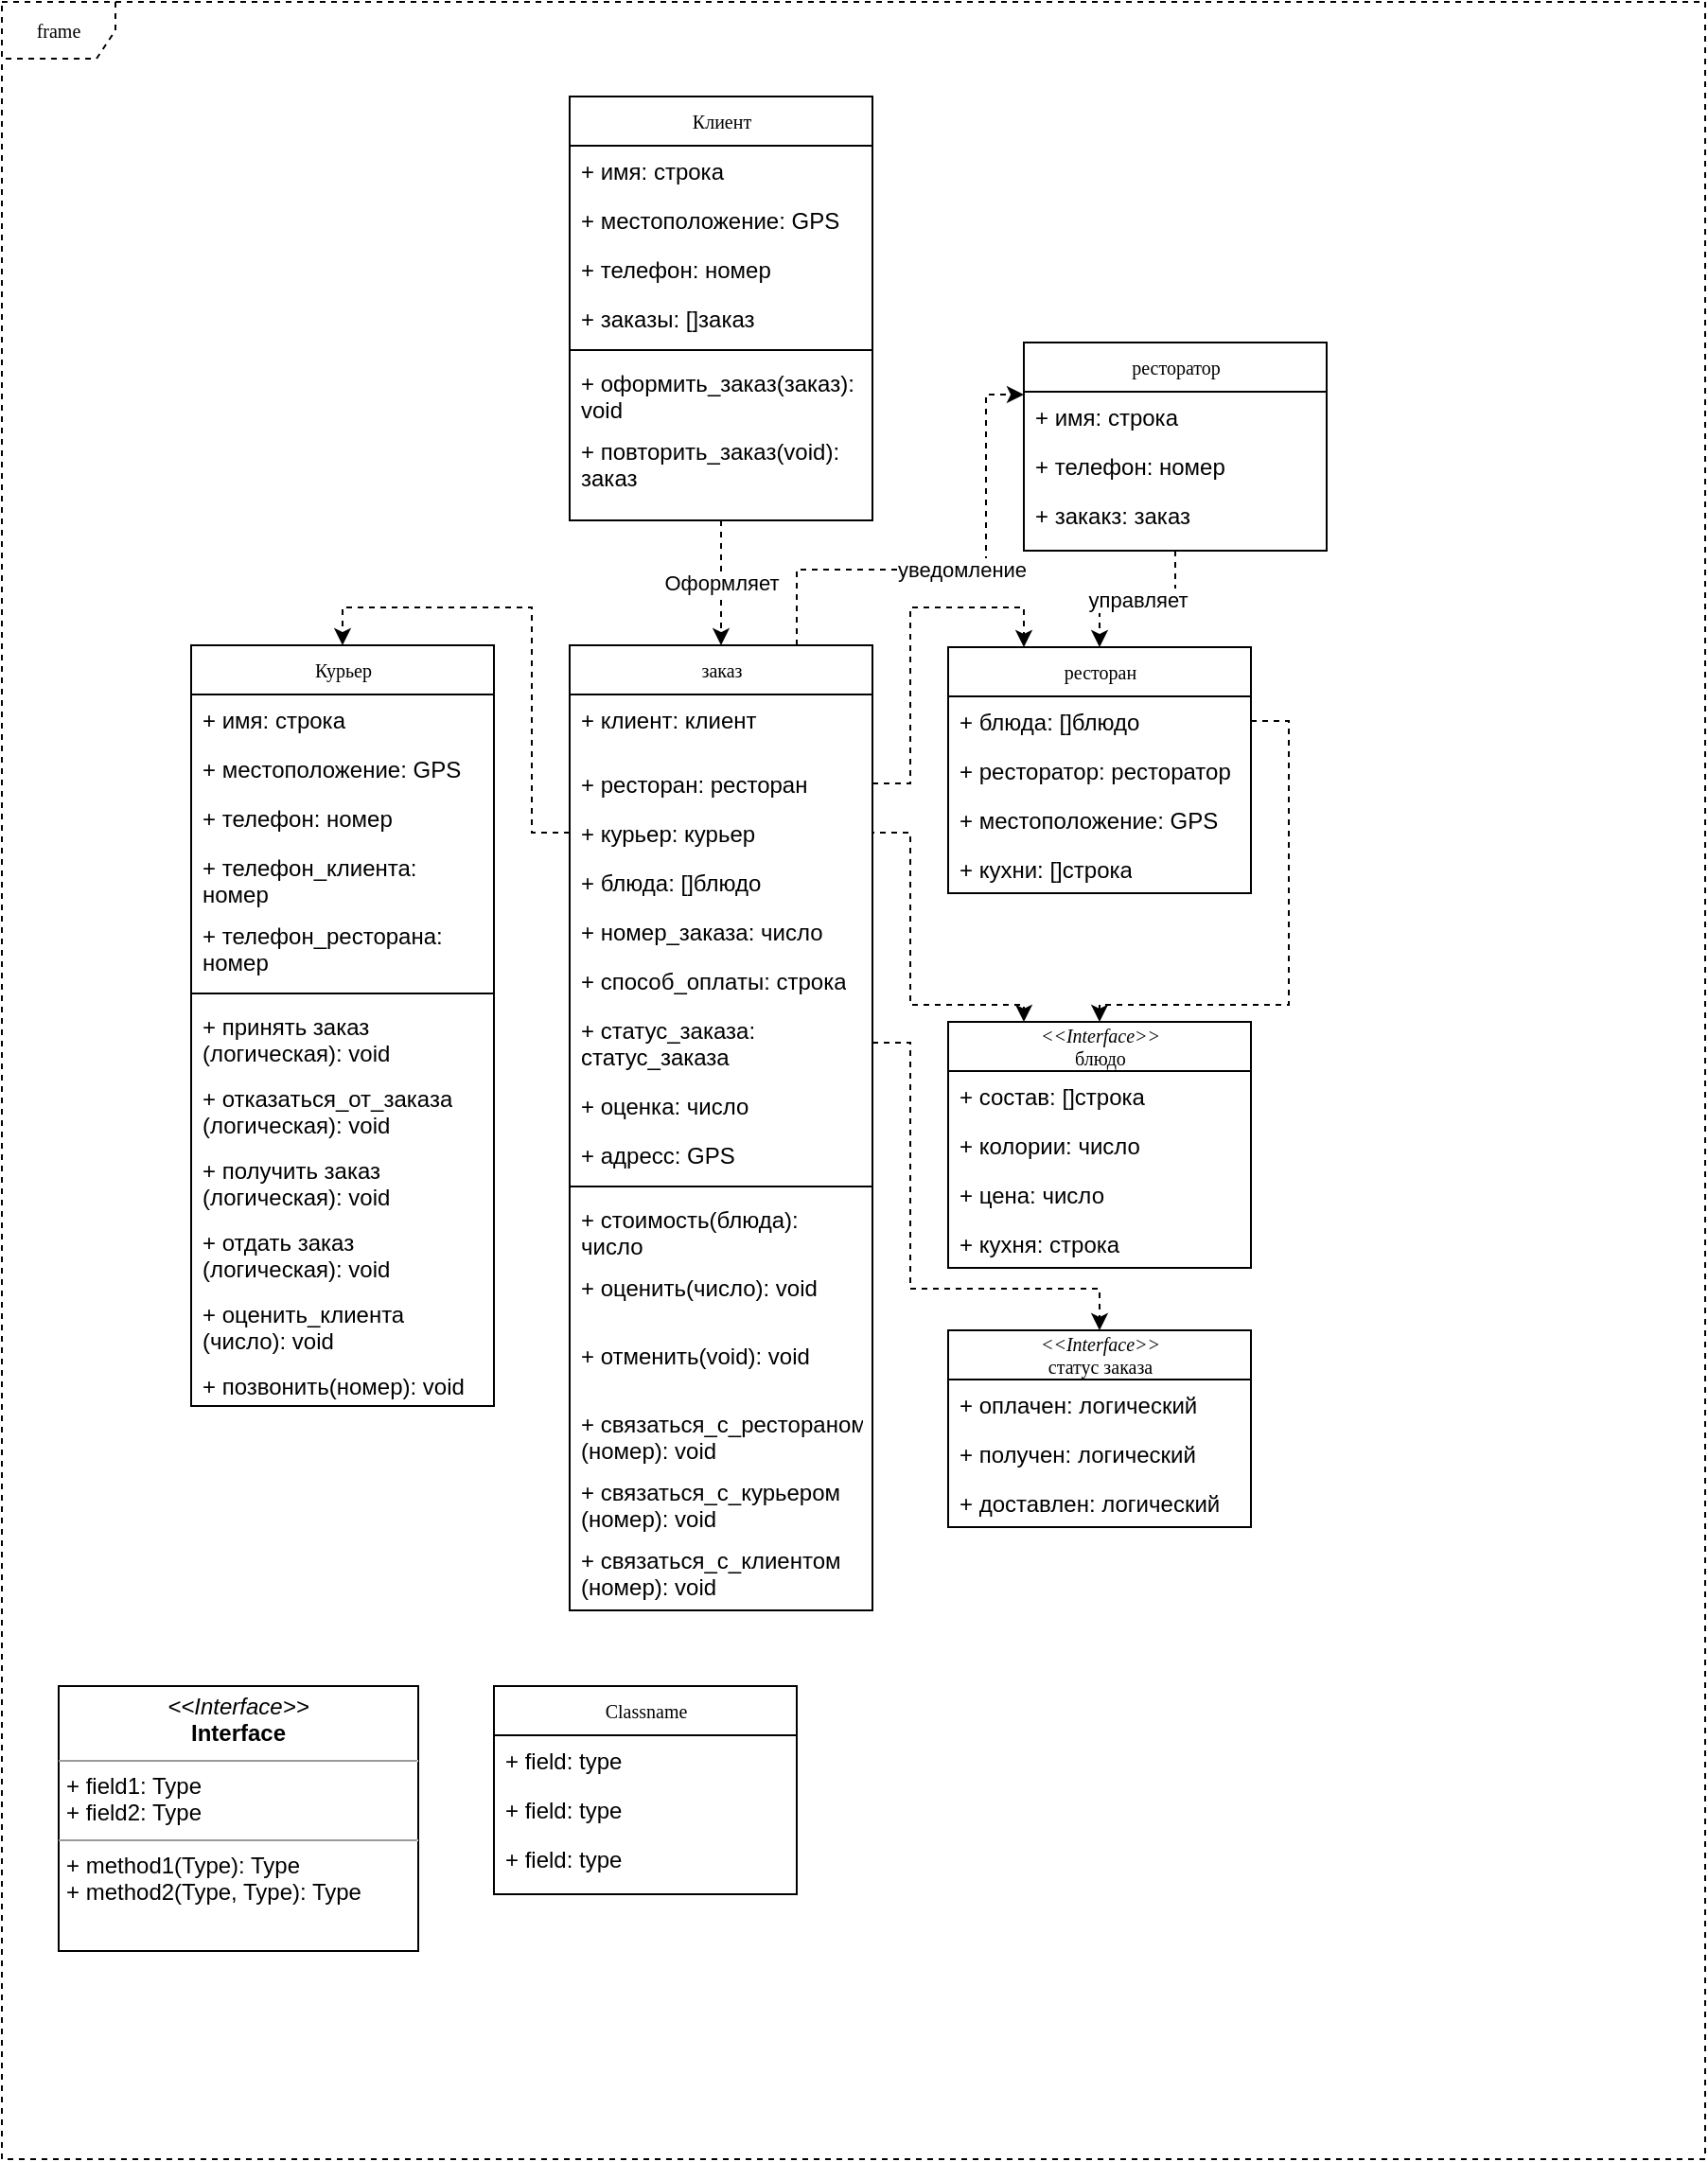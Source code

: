 <mxfile version="12.0.0" type="github" pages="1"><diagram name="Page-1" id="c4acf3e9-155e-7222-9cf6-157b1a14988f"><mxGraphModel dx="854" dy="443" grid="1" gridSize="10" guides="1" tooltips="1" connect="1" arrows="1" fold="1" page="1" pageScale="1" pageWidth="827" pageHeight="1169" background="#ffffff" math="0" shadow="0"><root><mxCell id="0"/><mxCell id="1" parent="0"/><mxCell id="17acba5748e5396b-1" value="frame" style="shape=umlFrame;whiteSpace=wrap;html=1;rounded=0;shadow=0;comic=0;labelBackgroundColor=none;strokeColor=#000000;strokeWidth=1;fillColor=#ffffff;fontFamily=Verdana;fontSize=10;fontColor=#000000;align=center;dashed=1;" parent="1" vertex="1"><mxGeometry x="20" y="20" width="900" height="1140" as="geometry"/></mxCell><mxCell id="17acba5748e5396b-30" value="Classname" style="swimlane;html=1;fontStyle=0;childLayout=stackLayout;horizontal=1;startSize=26;fillColor=none;horizontalStack=0;resizeParent=1;resizeLast=0;collapsible=1;marginBottom=0;swimlaneFillColor=#ffffff;rounded=0;shadow=0;comic=0;labelBackgroundColor=none;strokeColor=#000000;strokeWidth=1;fontFamily=Verdana;fontSize=10;fontColor=#000000;align=center;" parent="1" vertex="1"><mxGeometry x="280" y="910" width="160" height="110" as="geometry"/></mxCell><mxCell id="17acba5748e5396b-31" value="+ field: type" style="text;html=1;strokeColor=none;fillColor=none;align=left;verticalAlign=top;spacingLeft=4;spacingRight=4;whiteSpace=wrap;overflow=hidden;rotatable=0;points=[[0,0.5],[1,0.5]];portConstraint=eastwest;" parent="17acba5748e5396b-30" vertex="1"><mxGeometry y="26" width="160" height="26" as="geometry"/></mxCell><mxCell id="17acba5748e5396b-32" value="+ field: type" style="text;html=1;strokeColor=none;fillColor=none;align=left;verticalAlign=top;spacingLeft=4;spacingRight=4;whiteSpace=wrap;overflow=hidden;rotatable=0;points=[[0,0.5],[1,0.5]];portConstraint=eastwest;" parent="17acba5748e5396b-30" vertex="1"><mxGeometry y="52" width="160" height="26" as="geometry"/></mxCell><mxCell id="17acba5748e5396b-33" value="+ field: type" style="text;html=1;strokeColor=none;fillColor=none;align=left;verticalAlign=top;spacingLeft=4;spacingRight=4;whiteSpace=wrap;overflow=hidden;rotatable=0;points=[[0,0.5],[1,0.5]];portConstraint=eastwest;" parent="17acba5748e5396b-30" vertex="1"><mxGeometry y="78" width="160" height="26" as="geometry"/></mxCell><mxCell id="5d2195bd80daf111-20" value="&lt;p style=&quot;margin:0px;margin-top:4px;text-align:center;&quot;&gt;&lt;i&gt;&amp;lt;&amp;lt;Interface&amp;gt;&amp;gt;&lt;/i&gt;&lt;br/&gt;&lt;b&gt;Interface&lt;/b&gt;&lt;/p&gt;&lt;hr size=&quot;1&quot;/&gt;&lt;p style=&quot;margin:0px;margin-left:4px;&quot;&gt;+ field1: Type&lt;br/&gt;+ field2: Type&lt;/p&gt;&lt;hr size=&quot;1&quot;/&gt;&lt;p style=&quot;margin:0px;margin-left:4px;&quot;&gt;+ method1(Type): Type&lt;br/&gt;+ method2(Type, Type): Type&lt;/p&gt;" style="verticalAlign=top;align=left;overflow=fill;fontSize=12;fontFamily=Helvetica;html=1;rounded=0;shadow=0;comic=0;labelBackgroundColor=none;strokeColor=#000000;strokeWidth=1;fillColor=#ffffff;" parent="1" vertex="1"><mxGeometry x="50" y="910" width="190" height="140" as="geometry"/></mxCell><mxCell id="8MSzDCu0EKdNFZ3Y8yDZ-16" style="edgeStyle=orthogonalEdgeStyle;rounded=0;orthogonalLoop=1;jettySize=auto;html=1;exitX=1;exitY=0.5;exitDx=0;exitDy=0;entryX=0.25;entryY=0;entryDx=0;entryDy=0;strokeColor=#000000;dashed=1;" edge="1" parent="1" source="8MSzDCu0EKdNFZ3Y8yDZ-7" target="8MSzDCu0EKdNFZ3Y8yDZ-13"><mxGeometry relative="1" as="geometry"><Array as="points"><mxPoint x="480" y="459"/><mxPoint x="500" y="459"/><mxPoint x="500" y="550"/><mxPoint x="560" y="550"/></Array></mxGeometry></mxCell><mxCell id="8MSzDCu0EKdNFZ3Y8yDZ-84" value="уведомление" style="edgeStyle=orthogonalEdgeStyle;rounded=0;orthogonalLoop=1;jettySize=auto;html=1;exitX=0.75;exitY=0;exitDx=0;exitDy=0;entryX=0;entryY=0.25;entryDx=0;entryDy=0;dashed=1;strokeColor=#000000;" edge="1" parent="1" source="8MSzDCu0EKdNFZ3Y8yDZ-6" target="8MSzDCu0EKdNFZ3Y8yDZ-63"><mxGeometry relative="1" as="geometry"><Array as="points"><mxPoint x="440" y="320"/><mxPoint x="540" y="320"/><mxPoint x="540" y="228"/></Array></mxGeometry></mxCell><mxCell id="8MSzDCu0EKdNFZ3Y8yDZ-6" value="заказ" style="swimlane;html=1;fontStyle=0;childLayout=stackLayout;horizontal=1;startSize=26;fillColor=none;horizontalStack=0;resizeParent=1;resizeLast=0;collapsible=1;marginBottom=0;swimlaneFillColor=#ffffff;rounded=0;shadow=0;comic=0;labelBackgroundColor=none;strokeColor=#000000;strokeWidth=1;fontFamily=Verdana;fontSize=10;fontColor=#000000;align=center;" vertex="1" parent="1"><mxGeometry x="320" y="360" width="160" height="510" as="geometry"/></mxCell><mxCell id="8MSzDCu0EKdNFZ3Y8yDZ-52" value="+ клиент: клиент" style="text;html=1;strokeColor=none;fillColor=none;align=left;verticalAlign=top;spacingLeft=4;spacingRight=4;whiteSpace=wrap;overflow=hidden;rotatable=0;points=[[0,0.5],[1,0.5]];portConstraint=eastwest;" vertex="1" parent="8MSzDCu0EKdNFZ3Y8yDZ-6"><mxGeometry y="26" width="160" height="34" as="geometry"/></mxCell><mxCell id="8MSzDCu0EKdNFZ3Y8yDZ-54" value="+ ресторан: ресторан" style="text;html=1;strokeColor=none;fillColor=none;align=left;verticalAlign=top;spacingLeft=4;spacingRight=4;whiteSpace=wrap;overflow=hidden;rotatable=0;points=[[0,0.5],[1,0.5]];portConstraint=eastwest;" vertex="1" parent="8MSzDCu0EKdNFZ3Y8yDZ-6"><mxGeometry y="60" width="160" height="26" as="geometry"/></mxCell><mxCell id="8MSzDCu0EKdNFZ3Y8yDZ-8" value="+ курьер: курьер" style="text;html=1;strokeColor=none;fillColor=none;align=left;verticalAlign=top;spacingLeft=4;spacingRight=4;whiteSpace=wrap;overflow=hidden;rotatable=0;points=[[0,0.5],[1,0.5]];portConstraint=eastwest;" vertex="1" parent="8MSzDCu0EKdNFZ3Y8yDZ-6"><mxGeometry y="86" width="160" height="26" as="geometry"/></mxCell><mxCell id="8MSzDCu0EKdNFZ3Y8yDZ-7" value="+ блюда: []блюдо" style="text;html=1;strokeColor=none;fillColor=none;align=left;verticalAlign=top;spacingLeft=4;spacingRight=4;whiteSpace=wrap;overflow=hidden;rotatable=0;points=[[0,0.5],[1,0.5]];portConstraint=eastwest;" vertex="1" parent="8MSzDCu0EKdNFZ3Y8yDZ-6"><mxGeometry y="112" width="160" height="26" as="geometry"/></mxCell><mxCell id="8MSzDCu0EKdNFZ3Y8yDZ-20" value="+ номер_заказа: число" style="text;html=1;strokeColor=none;fillColor=none;align=left;verticalAlign=top;spacingLeft=4;spacingRight=4;whiteSpace=wrap;overflow=hidden;rotatable=0;points=[[0,0.5],[1,0.5]];portConstraint=eastwest;" vertex="1" parent="8MSzDCu0EKdNFZ3Y8yDZ-6"><mxGeometry y="138" width="160" height="26" as="geometry"/></mxCell><mxCell id="8MSzDCu0EKdNFZ3Y8yDZ-21" value="+ способ_оплаты: строка" style="text;html=1;strokeColor=none;fillColor=none;align=left;verticalAlign=top;spacingLeft=4;spacingRight=4;whiteSpace=wrap;overflow=hidden;rotatable=0;points=[[0,0.5],[1,0.5]];portConstraint=eastwest;" vertex="1" parent="8MSzDCu0EKdNFZ3Y8yDZ-6"><mxGeometry y="164" width="160" height="26" as="geometry"/></mxCell><mxCell id="8MSzDCu0EKdNFZ3Y8yDZ-22" value="+ статус_заказа: статус_заказа" style="text;html=1;strokeColor=none;fillColor=none;align=left;verticalAlign=top;spacingLeft=4;spacingRight=4;whiteSpace=wrap;overflow=hidden;rotatable=0;points=[[0,0.5],[1,0.5]];portConstraint=eastwest;" vertex="1" parent="8MSzDCu0EKdNFZ3Y8yDZ-6"><mxGeometry y="190" width="160" height="40" as="geometry"/></mxCell><mxCell id="8MSzDCu0EKdNFZ3Y8yDZ-31" value="+ оценка: число" style="text;html=1;strokeColor=none;fillColor=none;align=left;verticalAlign=top;spacingLeft=4;spacingRight=4;whiteSpace=wrap;overflow=hidden;rotatable=0;points=[[0,0.5],[1,0.5]];portConstraint=eastwest;" vertex="1" parent="8MSzDCu0EKdNFZ3Y8yDZ-6"><mxGeometry y="230" width="160" height="26" as="geometry"/></mxCell><mxCell id="8MSzDCu0EKdNFZ3Y8yDZ-39" value="+ адресс: GPS" style="text;html=1;strokeColor=none;fillColor=none;align=left;verticalAlign=top;spacingLeft=4;spacingRight=4;whiteSpace=wrap;overflow=hidden;rotatable=0;points=[[0,0.5],[1,0.5]];portConstraint=eastwest;" vertex="1" parent="8MSzDCu0EKdNFZ3Y8yDZ-6"><mxGeometry y="256" width="160" height="26" as="geometry"/></mxCell><mxCell id="8MSzDCu0EKdNFZ3Y8yDZ-37" value="" style="line;strokeWidth=1;fillColor=none;align=left;verticalAlign=middle;spacingTop=-1;spacingLeft=3;spacingRight=3;rotatable=0;labelPosition=right;points=[];portConstraint=eastwest;" vertex="1" parent="8MSzDCu0EKdNFZ3Y8yDZ-6"><mxGeometry y="282" width="160" height="8" as="geometry"/></mxCell><mxCell id="8MSzDCu0EKdNFZ3Y8yDZ-36" value="+ стоимость(блюда):&#xA; число" style="text;strokeColor=none;fillColor=none;align=left;verticalAlign=top;spacingLeft=4;spacingRight=4;overflow=hidden;rotatable=0;points=[[0,0.5],[1,0.5]];portConstraint=eastwest;" vertex="1" parent="8MSzDCu0EKdNFZ3Y8yDZ-6"><mxGeometry y="290" width="160" height="36" as="geometry"/></mxCell><mxCell id="8MSzDCu0EKdNFZ3Y8yDZ-46" value="+ оценить(число): void" style="text;strokeColor=none;fillColor=none;align=left;verticalAlign=top;spacingLeft=4;spacingRight=4;overflow=hidden;rotatable=0;points=[[0,0.5],[1,0.5]];portConstraint=eastwest;" vertex="1" parent="8MSzDCu0EKdNFZ3Y8yDZ-6"><mxGeometry y="326" width="160" height="36" as="geometry"/></mxCell><mxCell id="8MSzDCu0EKdNFZ3Y8yDZ-81" value="+ отменить(void): void" style="text;strokeColor=none;fillColor=none;align=left;verticalAlign=top;spacingLeft=4;spacingRight=4;overflow=hidden;rotatable=0;points=[[0,0.5],[1,0.5]];portConstraint=eastwest;" vertex="1" parent="8MSzDCu0EKdNFZ3Y8yDZ-6"><mxGeometry y="362" width="160" height="36" as="geometry"/></mxCell><mxCell id="8MSzDCu0EKdNFZ3Y8yDZ-82" value="+ связаться_с_рестораном&#xA;(номер): void" style="text;strokeColor=none;fillColor=none;align=left;verticalAlign=top;spacingLeft=4;spacingRight=4;overflow=hidden;rotatable=0;points=[[0,0.5],[1,0.5]];portConstraint=eastwest;" vertex="1" parent="8MSzDCu0EKdNFZ3Y8yDZ-6"><mxGeometry y="398" width="160" height="36" as="geometry"/></mxCell><mxCell id="8MSzDCu0EKdNFZ3Y8yDZ-70" value="+ связаться_с_курьером&#xA;(номер): void" style="text;strokeColor=none;fillColor=none;align=left;verticalAlign=top;spacingLeft=4;spacingRight=4;overflow=hidden;rotatable=0;points=[[0,0.5],[1,0.5]];portConstraint=eastwest;" vertex="1" parent="8MSzDCu0EKdNFZ3Y8yDZ-6"><mxGeometry y="434" width="160" height="36" as="geometry"/></mxCell><mxCell id="8MSzDCu0EKdNFZ3Y8yDZ-83" value="+ связаться_с_клиентом&#xA;(номер): void" style="text;strokeColor=none;fillColor=none;align=left;verticalAlign=top;spacingLeft=4;spacingRight=4;overflow=hidden;rotatable=0;points=[[0,0.5],[1,0.5]];portConstraint=eastwest;" vertex="1" parent="8MSzDCu0EKdNFZ3Y8yDZ-6"><mxGeometry y="470" width="160" height="36" as="geometry"/></mxCell><mxCell id="8MSzDCu0EKdNFZ3Y8yDZ-10" value="Курьер" style="swimlane;html=1;fontStyle=0;childLayout=stackLayout;horizontal=1;startSize=26;fillColor=none;horizontalStack=0;resizeParent=1;resizeLast=0;collapsible=1;marginBottom=0;swimlaneFillColor=#ffffff;rounded=0;shadow=0;comic=0;labelBackgroundColor=none;strokeColor=#000000;strokeWidth=1;fontFamily=Verdana;fontSize=10;fontColor=#000000;align=center;" vertex="1" parent="1"><mxGeometry x="120" y="360" width="160" height="402" as="geometry"/></mxCell><mxCell id="8MSzDCu0EKdNFZ3Y8yDZ-11" value="+ имя: строка" style="text;html=1;strokeColor=none;fillColor=none;align=left;verticalAlign=top;spacingLeft=4;spacingRight=4;whiteSpace=wrap;overflow=hidden;rotatable=0;points=[[0,0.5],[1,0.5]];portConstraint=eastwest;" vertex="1" parent="8MSzDCu0EKdNFZ3Y8yDZ-10"><mxGeometry y="26" width="160" height="26" as="geometry"/></mxCell><mxCell id="8MSzDCu0EKdNFZ3Y8yDZ-12" value="+ местоположение: GPS" style="text;html=1;strokeColor=none;fillColor=none;align=left;verticalAlign=top;spacingLeft=4;spacingRight=4;whiteSpace=wrap;overflow=hidden;rotatable=0;points=[[0,0.5],[1,0.5]];portConstraint=eastwest;" vertex="1" parent="8MSzDCu0EKdNFZ3Y8yDZ-10"><mxGeometry y="52" width="160" height="26" as="geometry"/></mxCell><mxCell id="8MSzDCu0EKdNFZ3Y8yDZ-80" value="+ телефон: номер" style="text;html=1;strokeColor=none;fillColor=none;align=left;verticalAlign=top;spacingLeft=4;spacingRight=4;whiteSpace=wrap;overflow=hidden;rotatable=0;points=[[0,0.5],[1,0.5]];portConstraint=eastwest;" vertex="1" parent="8MSzDCu0EKdNFZ3Y8yDZ-10"><mxGeometry y="78" width="160" height="26" as="geometry"/></mxCell><mxCell id="8MSzDCu0EKdNFZ3Y8yDZ-38" value="+ телефон_клиента: номер" style="text;html=1;strokeColor=none;fillColor=none;align=left;verticalAlign=top;spacingLeft=4;spacingRight=4;whiteSpace=wrap;overflow=hidden;rotatable=0;points=[[0,0.5],[1,0.5]];portConstraint=eastwest;" vertex="1" parent="8MSzDCu0EKdNFZ3Y8yDZ-10"><mxGeometry y="104" width="160" height="36" as="geometry"/></mxCell><mxCell id="8MSzDCu0EKdNFZ3Y8yDZ-79" value="+ телефон_ресторана: номер" style="text;html=1;strokeColor=none;fillColor=none;align=left;verticalAlign=top;spacingLeft=4;spacingRight=4;whiteSpace=wrap;overflow=hidden;rotatable=0;points=[[0,0.5],[1,0.5]];portConstraint=eastwest;" vertex="1" parent="8MSzDCu0EKdNFZ3Y8yDZ-10"><mxGeometry y="140" width="160" height="40" as="geometry"/></mxCell><mxCell id="8MSzDCu0EKdNFZ3Y8yDZ-47" value="" style="line;strokeWidth=1;fillColor=none;align=left;verticalAlign=middle;spacingTop=-1;spacingLeft=3;spacingRight=3;rotatable=0;labelPosition=right;points=[];portConstraint=eastwest;" vertex="1" parent="8MSzDCu0EKdNFZ3Y8yDZ-10"><mxGeometry y="180" width="160" height="8" as="geometry"/></mxCell><mxCell id="8MSzDCu0EKdNFZ3Y8yDZ-78" value="+ принять заказ&lt;br&gt;&lt;div&gt;(логическая): void&lt;/div&gt;&lt;div&gt;&lt;br&gt;&lt;/div&gt;" style="text;html=1;strokeColor=none;fillColor=none;align=left;verticalAlign=top;spacingLeft=4;spacingRight=4;whiteSpace=wrap;overflow=hidden;rotatable=0;points=[[0,0.5],[1,0.5]];portConstraint=eastwest;" vertex="1" parent="8MSzDCu0EKdNFZ3Y8yDZ-10"><mxGeometry y="188" width="160" height="38" as="geometry"/></mxCell><mxCell id="8MSzDCu0EKdNFZ3Y8yDZ-48" value="+ отказаться_от_заказа&lt;br&gt;&lt;div&gt;(логическая): void&lt;/div&gt;&lt;div&gt;&lt;br&gt;&lt;/div&gt;" style="text;html=1;strokeColor=none;fillColor=none;align=left;verticalAlign=top;spacingLeft=4;spacingRight=4;whiteSpace=wrap;overflow=hidden;rotatable=0;points=[[0,0.5],[1,0.5]];portConstraint=eastwest;" vertex="1" parent="8MSzDCu0EKdNFZ3Y8yDZ-10"><mxGeometry y="226" width="160" height="38" as="geometry"/></mxCell><mxCell id="8MSzDCu0EKdNFZ3Y8yDZ-76" value="+ получить заказ&lt;br&gt;&lt;div&gt;(логическая): void&lt;/div&gt;&lt;div&gt;&lt;br&gt;&lt;/div&gt;" style="text;html=1;strokeColor=none;fillColor=none;align=left;verticalAlign=top;spacingLeft=4;spacingRight=4;whiteSpace=wrap;overflow=hidden;rotatable=0;points=[[0,0.5],[1,0.5]];portConstraint=eastwest;" vertex="1" parent="8MSzDCu0EKdNFZ3Y8yDZ-10"><mxGeometry y="264" width="160" height="38" as="geometry"/></mxCell><mxCell id="8MSzDCu0EKdNFZ3Y8yDZ-49" value="+ отдать заказ&lt;br&gt;(логическая): void" style="text;html=1;strokeColor=none;fillColor=none;align=left;verticalAlign=top;spacingLeft=4;spacingRight=4;whiteSpace=wrap;overflow=hidden;rotatable=0;points=[[0,0.5],[1,0.5]];portConstraint=eastwest;" vertex="1" parent="8MSzDCu0EKdNFZ3Y8yDZ-10"><mxGeometry y="302" width="160" height="38" as="geometry"/></mxCell><mxCell id="8MSzDCu0EKdNFZ3Y8yDZ-50" value="+ оценить_клиента&lt;br&gt;(число): void" style="text;html=1;strokeColor=none;fillColor=none;align=left;verticalAlign=top;spacingLeft=4;spacingRight=4;whiteSpace=wrap;overflow=hidden;rotatable=0;points=[[0,0.5],[1,0.5]];portConstraint=eastwest;" vertex="1" parent="8MSzDCu0EKdNFZ3Y8yDZ-10"><mxGeometry y="340" width="160" height="38" as="geometry"/></mxCell><mxCell id="8MSzDCu0EKdNFZ3Y8yDZ-51" value="+ позвонить(номер): void" style="text;html=1;strokeColor=none;fillColor=none;align=left;verticalAlign=top;spacingLeft=4;spacingRight=4;whiteSpace=wrap;overflow=hidden;rotatable=0;points=[[0,0.5],[1,0.5]];portConstraint=eastwest;" vertex="1" parent="8MSzDCu0EKdNFZ3Y8yDZ-10"><mxGeometry y="378" width="160" height="24" as="geometry"/></mxCell><mxCell id="8MSzDCu0EKdNFZ3Y8yDZ-13" value="&lt;i&gt;&amp;lt;&amp;lt;Interface&amp;gt;&amp;gt;&lt;/i&gt;&lt;br&gt;блюдо" style="swimlane;html=1;fontStyle=0;childLayout=stackLayout;horizontal=1;startSize=26;fillColor=none;horizontalStack=0;resizeParent=1;resizeLast=0;collapsible=1;marginBottom=0;swimlaneFillColor=#ffffff;rounded=0;shadow=0;comic=0;labelBackgroundColor=none;strokeColor=#000000;strokeWidth=1;fontFamily=Verdana;fontSize=10;fontColor=#000000;align=center;" vertex="1" parent="1"><mxGeometry x="520" y="559" width="160" height="130" as="geometry"/></mxCell><mxCell id="8MSzDCu0EKdNFZ3Y8yDZ-14" value="+ состав: []строка" style="text;html=1;strokeColor=none;fillColor=none;align=left;verticalAlign=top;spacingLeft=4;spacingRight=4;whiteSpace=wrap;overflow=hidden;rotatable=0;points=[[0,0.5],[1,0.5]];portConstraint=eastwest;" vertex="1" parent="8MSzDCu0EKdNFZ3Y8yDZ-13"><mxGeometry y="26" width="160" height="26" as="geometry"/></mxCell><mxCell id="8MSzDCu0EKdNFZ3Y8yDZ-15" value="+ колории: число" style="text;html=1;strokeColor=none;fillColor=none;align=left;verticalAlign=top;spacingLeft=4;spacingRight=4;whiteSpace=wrap;overflow=hidden;rotatable=0;points=[[0,0.5],[1,0.5]];portConstraint=eastwest;" vertex="1" parent="8MSzDCu0EKdNFZ3Y8yDZ-13"><mxGeometry y="52" width="160" height="26" as="geometry"/></mxCell><mxCell id="8MSzDCu0EKdNFZ3Y8yDZ-18" value="+ цена: число" style="text;html=1;strokeColor=none;fillColor=none;align=left;verticalAlign=top;spacingLeft=4;spacingRight=4;whiteSpace=wrap;overflow=hidden;rotatable=0;points=[[0,0.5],[1,0.5]];portConstraint=eastwest;" vertex="1" parent="8MSzDCu0EKdNFZ3Y8yDZ-13"><mxGeometry y="78" width="160" height="26" as="geometry"/></mxCell><mxCell id="8MSzDCu0EKdNFZ3Y8yDZ-19" value="+ кухня: строка" style="text;html=1;strokeColor=none;fillColor=none;align=left;verticalAlign=top;spacingLeft=4;spacingRight=4;whiteSpace=wrap;overflow=hidden;rotatable=0;points=[[0,0.5],[1,0.5]];portConstraint=eastwest;" vertex="1" parent="8MSzDCu0EKdNFZ3Y8yDZ-13"><mxGeometry y="104" width="160" height="26" as="geometry"/></mxCell><mxCell id="8MSzDCu0EKdNFZ3Y8yDZ-17" style="edgeStyle=orthogonalEdgeStyle;rounded=0;orthogonalLoop=1;jettySize=auto;html=1;exitX=0;exitY=0.5;exitDx=0;exitDy=0;entryX=0.5;entryY=0;entryDx=0;entryDy=0;dashed=1;strokeColor=#000000;" edge="1" parent="1" source="8MSzDCu0EKdNFZ3Y8yDZ-8" target="8MSzDCu0EKdNFZ3Y8yDZ-10"><mxGeometry relative="1" as="geometry"/></mxCell><mxCell id="8MSzDCu0EKdNFZ3Y8yDZ-25" value="&lt;i&gt;&amp;lt;&amp;lt;Interface&amp;gt;&amp;gt;&lt;/i&gt;&lt;div&gt;статус заказа&lt;/div&gt;" style="swimlane;html=1;fontStyle=0;childLayout=stackLayout;horizontal=1;startSize=26;fillColor=none;horizontalStack=0;resizeParent=1;resizeLast=0;collapsible=1;marginBottom=0;swimlaneFillColor=#ffffff;rounded=0;shadow=0;comic=0;labelBackgroundColor=none;strokeColor=#000000;strokeWidth=1;fontFamily=Verdana;fontSize=10;fontColor=#000000;align=center;" vertex="1" parent="1"><mxGeometry x="520" y="722" width="160" height="104" as="geometry"/></mxCell><mxCell id="8MSzDCu0EKdNFZ3Y8yDZ-75" value="+ оплачен: логический" style="text;html=1;strokeColor=none;fillColor=none;align=left;verticalAlign=top;spacingLeft=4;spacingRight=4;whiteSpace=wrap;overflow=hidden;rotatable=0;points=[[0,0.5],[1,0.5]];portConstraint=eastwest;" vertex="1" parent="8MSzDCu0EKdNFZ3Y8yDZ-25"><mxGeometry y="26" width="160" height="26" as="geometry"/></mxCell><mxCell id="8MSzDCu0EKdNFZ3Y8yDZ-26" value="+ получен: логический" style="text;html=1;strokeColor=none;fillColor=none;align=left;verticalAlign=top;spacingLeft=4;spacingRight=4;whiteSpace=wrap;overflow=hidden;rotatable=0;points=[[0,0.5],[1,0.5]];portConstraint=eastwest;" vertex="1" parent="8MSzDCu0EKdNFZ3Y8yDZ-25"><mxGeometry y="52" width="160" height="26" as="geometry"/></mxCell><mxCell id="8MSzDCu0EKdNFZ3Y8yDZ-27" value="+ доставлен: логический" style="text;html=1;strokeColor=none;fillColor=none;align=left;verticalAlign=top;spacingLeft=4;spacingRight=4;whiteSpace=wrap;overflow=hidden;rotatable=0;points=[[0,0.5],[1,0.5]];portConstraint=eastwest;" vertex="1" parent="8MSzDCu0EKdNFZ3Y8yDZ-25"><mxGeometry y="78" width="160" height="26" as="geometry"/></mxCell><mxCell id="8MSzDCu0EKdNFZ3Y8yDZ-30" style="edgeStyle=orthogonalEdgeStyle;rounded=0;orthogonalLoop=1;jettySize=auto;html=1;exitX=1;exitY=0.5;exitDx=0;exitDy=0;entryX=0.5;entryY=0;entryDx=0;entryDy=0;dashed=1;strokeColor=#000000;" edge="1" parent="1" source="8MSzDCu0EKdNFZ3Y8yDZ-22" target="8MSzDCu0EKdNFZ3Y8yDZ-25"><mxGeometry relative="1" as="geometry"><Array as="points"><mxPoint x="500" y="570"/><mxPoint x="500" y="700"/><mxPoint x="600" y="700"/></Array></mxGeometry></mxCell><mxCell id="8MSzDCu0EKdNFZ3Y8yDZ-45" value="Оформляет" style="edgeStyle=orthogonalEdgeStyle;rounded=0;orthogonalLoop=1;jettySize=auto;html=1;exitX=0.5;exitY=1;exitDx=0;exitDy=0;entryX=0.5;entryY=0;entryDx=0;entryDy=0;dashed=1;strokeColor=#000000;labelPosition=center;verticalLabelPosition=middle;align=center;verticalAlign=middle;" edge="1" parent="1" source="8MSzDCu0EKdNFZ3Y8yDZ-40" target="8MSzDCu0EKdNFZ3Y8yDZ-6"><mxGeometry relative="1" as="geometry"/></mxCell><mxCell id="8MSzDCu0EKdNFZ3Y8yDZ-40" value="Клиент" style="swimlane;html=1;fontStyle=0;childLayout=stackLayout;horizontal=1;startSize=26;fillColor=none;horizontalStack=0;resizeParent=1;resizeLast=0;collapsible=1;marginBottom=0;swimlaneFillColor=#ffffff;rounded=0;shadow=0;comic=0;labelBackgroundColor=none;strokeColor=#000000;strokeWidth=1;fontFamily=Verdana;fontSize=10;fontColor=#000000;align=center;" vertex="1" parent="1"><mxGeometry x="320" y="70" width="160" height="224" as="geometry"/></mxCell><mxCell id="8MSzDCu0EKdNFZ3Y8yDZ-41" value="+ имя: строка" style="text;html=1;strokeColor=none;fillColor=none;align=left;verticalAlign=top;spacingLeft=4;spacingRight=4;whiteSpace=wrap;overflow=hidden;rotatable=0;points=[[0,0.5],[1,0.5]];portConstraint=eastwest;" vertex="1" parent="8MSzDCu0EKdNFZ3Y8yDZ-40"><mxGeometry y="26" width="160" height="26" as="geometry"/></mxCell><mxCell id="8MSzDCu0EKdNFZ3Y8yDZ-42" value="+ местоположение: GPS" style="text;html=1;strokeColor=none;fillColor=none;align=left;verticalAlign=top;spacingLeft=4;spacingRight=4;whiteSpace=wrap;overflow=hidden;rotatable=0;points=[[0,0.5],[1,0.5]];portConstraint=eastwest;" vertex="1" parent="8MSzDCu0EKdNFZ3Y8yDZ-40"><mxGeometry y="52" width="160" height="26" as="geometry"/></mxCell><mxCell id="8MSzDCu0EKdNFZ3Y8yDZ-73" value="+ телефон: номер" style="text;html=1;strokeColor=none;fillColor=none;align=left;verticalAlign=top;spacingLeft=4;spacingRight=4;whiteSpace=wrap;overflow=hidden;rotatable=0;points=[[0,0.5],[1,0.5]];portConstraint=eastwest;" vertex="1" parent="8MSzDCu0EKdNFZ3Y8yDZ-40"><mxGeometry y="78" width="160" height="26" as="geometry"/></mxCell><mxCell id="8MSzDCu0EKdNFZ3Y8yDZ-43" value="+ заказы: []заказ" style="text;html=1;strokeColor=none;fillColor=none;align=left;verticalAlign=top;spacingLeft=4;spacingRight=4;whiteSpace=wrap;overflow=hidden;rotatable=0;points=[[0,0.5],[1,0.5]];portConstraint=eastwest;" vertex="1" parent="8MSzDCu0EKdNFZ3Y8yDZ-40"><mxGeometry y="104" width="160" height="26" as="geometry"/></mxCell><mxCell id="8MSzDCu0EKdNFZ3Y8yDZ-71" value="" style="line;strokeWidth=1;fillColor=none;align=left;verticalAlign=middle;spacingTop=-1;spacingLeft=3;spacingRight=3;rotatable=0;labelPosition=right;points=[];portConstraint=eastwest;" vertex="1" parent="8MSzDCu0EKdNFZ3Y8yDZ-40"><mxGeometry y="130" width="160" height="8" as="geometry"/></mxCell><mxCell id="8MSzDCu0EKdNFZ3Y8yDZ-72" value="+ оформить_заказ(заказ):&#xA;void" style="text;strokeColor=none;fillColor=none;align=left;verticalAlign=top;spacingLeft=4;spacingRight=4;overflow=hidden;rotatable=0;points=[[0,0.5],[1,0.5]];portConstraint=eastwest;" vertex="1" parent="8MSzDCu0EKdNFZ3Y8yDZ-40"><mxGeometry y="138" width="160" height="36" as="geometry"/></mxCell><mxCell id="8MSzDCu0EKdNFZ3Y8yDZ-74" value="+ повторить_заказ(void):&#xA;заказ" style="text;strokeColor=none;fillColor=none;align=left;verticalAlign=top;spacingLeft=4;spacingRight=4;overflow=hidden;rotatable=0;points=[[0,0.5],[1,0.5]];portConstraint=eastwest;" vertex="1" parent="8MSzDCu0EKdNFZ3Y8yDZ-40"><mxGeometry y="174" width="160" height="36" as="geometry"/></mxCell><mxCell id="8MSzDCu0EKdNFZ3Y8yDZ-55" value="ресторан" style="swimlane;html=1;fontStyle=0;childLayout=stackLayout;horizontal=1;startSize=26;fillColor=none;horizontalStack=0;resizeParent=1;resizeLast=0;collapsible=1;marginBottom=0;swimlaneFillColor=#ffffff;rounded=0;shadow=0;comic=0;labelBackgroundColor=none;strokeColor=#000000;strokeWidth=1;fontFamily=Verdana;fontSize=10;fontColor=#000000;align=center;" vertex="1" parent="1"><mxGeometry x="520" y="361" width="160" height="130" as="geometry"/></mxCell><mxCell id="8MSzDCu0EKdNFZ3Y8yDZ-56" value="+ блюда: []блюдо" style="text;html=1;strokeColor=none;fillColor=none;align=left;verticalAlign=top;spacingLeft=4;spacingRight=4;whiteSpace=wrap;overflow=hidden;rotatable=0;points=[[0,0.5],[1,0.5]];portConstraint=eastwest;" vertex="1" parent="8MSzDCu0EKdNFZ3Y8yDZ-55"><mxGeometry y="26" width="160" height="26" as="geometry"/></mxCell><mxCell id="8MSzDCu0EKdNFZ3Y8yDZ-57" value="+ ресторатор: ресторатор" style="text;html=1;strokeColor=none;fillColor=none;align=left;verticalAlign=top;spacingLeft=4;spacingRight=4;whiteSpace=wrap;overflow=hidden;rotatable=0;points=[[0,0.5],[1,0.5]];portConstraint=eastwest;" vertex="1" parent="8MSzDCu0EKdNFZ3Y8yDZ-55"><mxGeometry y="52" width="160" height="26" as="geometry"/></mxCell><mxCell id="8MSzDCu0EKdNFZ3Y8yDZ-58" value="+ местоположение: GPS" style="text;html=1;strokeColor=none;fillColor=none;align=left;verticalAlign=top;spacingLeft=4;spacingRight=4;whiteSpace=wrap;overflow=hidden;rotatable=0;points=[[0,0.5],[1,0.5]];portConstraint=eastwest;" vertex="1" parent="8MSzDCu0EKdNFZ3Y8yDZ-55"><mxGeometry y="78" width="160" height="26" as="geometry"/></mxCell><mxCell id="8MSzDCu0EKdNFZ3Y8yDZ-59" value="+ кухни: []строка" style="text;html=1;strokeColor=none;fillColor=none;align=left;verticalAlign=top;spacingLeft=4;spacingRight=4;whiteSpace=wrap;overflow=hidden;rotatable=0;points=[[0,0.5],[1,0.5]];portConstraint=eastwest;" vertex="1" parent="8MSzDCu0EKdNFZ3Y8yDZ-55"><mxGeometry y="104" width="160" height="26" as="geometry"/></mxCell><mxCell id="8MSzDCu0EKdNFZ3Y8yDZ-61" style="edgeStyle=orthogonalEdgeStyle;rounded=0;orthogonalLoop=1;jettySize=auto;html=1;exitX=1;exitY=0.5;exitDx=0;exitDy=0;entryX=0.25;entryY=0;entryDx=0;entryDy=0;dashed=1;strokeColor=#000000;" edge="1" parent="1" source="8MSzDCu0EKdNFZ3Y8yDZ-54" target="8MSzDCu0EKdNFZ3Y8yDZ-55"><mxGeometry relative="1" as="geometry"><Array as="points"><mxPoint x="500" y="433"/><mxPoint x="500" y="340"/><mxPoint x="560" y="340"/></Array></mxGeometry></mxCell><mxCell id="8MSzDCu0EKdNFZ3Y8yDZ-62" value="управляет" style="edgeStyle=orthogonalEdgeStyle;rounded=0;orthogonalLoop=1;jettySize=auto;html=1;exitX=0.5;exitY=1;exitDx=0;exitDy=0;entryX=0.5;entryY=0;entryDx=0;entryDy=0;dashed=1;strokeColor=#000000;labelPosition=center;verticalLabelPosition=middle;align=center;verticalAlign=middle;" edge="1" parent="1" source="8MSzDCu0EKdNFZ3Y8yDZ-63" target="8MSzDCu0EKdNFZ3Y8yDZ-55"><mxGeometry relative="1" as="geometry"><mxPoint x="800" y="360" as="targetPoint"/></mxGeometry></mxCell><mxCell id="8MSzDCu0EKdNFZ3Y8yDZ-63" value="ресторатор" style="swimlane;html=1;fontStyle=0;childLayout=stackLayout;horizontal=1;startSize=26;fillColor=none;horizontalStack=0;resizeParent=1;resizeLast=0;collapsible=1;marginBottom=0;swimlaneFillColor=#ffffff;rounded=0;shadow=0;comic=0;labelBackgroundColor=none;strokeColor=#000000;strokeWidth=1;fontFamily=Verdana;fontSize=10;fontColor=#000000;align=center;" vertex="1" parent="1"><mxGeometry x="560" y="200" width="160" height="110" as="geometry"/></mxCell><mxCell id="8MSzDCu0EKdNFZ3Y8yDZ-64" value="+ имя: строка" style="text;html=1;strokeColor=none;fillColor=none;align=left;verticalAlign=top;spacingLeft=4;spacingRight=4;whiteSpace=wrap;overflow=hidden;rotatable=0;points=[[0,0.5],[1,0.5]];portConstraint=eastwest;" vertex="1" parent="8MSzDCu0EKdNFZ3Y8yDZ-63"><mxGeometry y="26" width="160" height="26" as="geometry"/></mxCell><mxCell id="8MSzDCu0EKdNFZ3Y8yDZ-66" value="+ телефон: номер" style="text;html=1;strokeColor=none;fillColor=none;align=left;verticalAlign=top;spacingLeft=4;spacingRight=4;whiteSpace=wrap;overflow=hidden;rotatable=0;points=[[0,0.5],[1,0.5]];portConstraint=eastwest;" vertex="1" parent="8MSzDCu0EKdNFZ3Y8yDZ-63"><mxGeometry y="52" width="160" height="26" as="geometry"/></mxCell><mxCell id="8MSzDCu0EKdNFZ3Y8yDZ-85" value="+ закакз: заказ" style="text;html=1;strokeColor=none;fillColor=none;align=left;verticalAlign=top;spacingLeft=4;spacingRight=4;whiteSpace=wrap;overflow=hidden;rotatable=0;points=[[0,0.5],[1,0.5]];portConstraint=eastwest;" vertex="1" parent="8MSzDCu0EKdNFZ3Y8yDZ-63"><mxGeometry y="78" width="160" height="26" as="geometry"/></mxCell><mxCell id="8MSzDCu0EKdNFZ3Y8yDZ-68" style="edgeStyle=orthogonalEdgeStyle;rounded=0;orthogonalLoop=1;jettySize=auto;html=1;exitX=1;exitY=0.5;exitDx=0;exitDy=0;entryX=0.5;entryY=0;entryDx=0;entryDy=0;dashed=1;strokeColor=#000000;" edge="1" parent="1" source="8MSzDCu0EKdNFZ3Y8yDZ-56" target="8MSzDCu0EKdNFZ3Y8yDZ-13"><mxGeometry relative="1" as="geometry"><Array as="points"><mxPoint x="700" y="400"/><mxPoint x="700" y="550"/><mxPoint x="600" y="550"/></Array></mxGeometry></mxCell></root></mxGraphModel></diagram></mxfile>